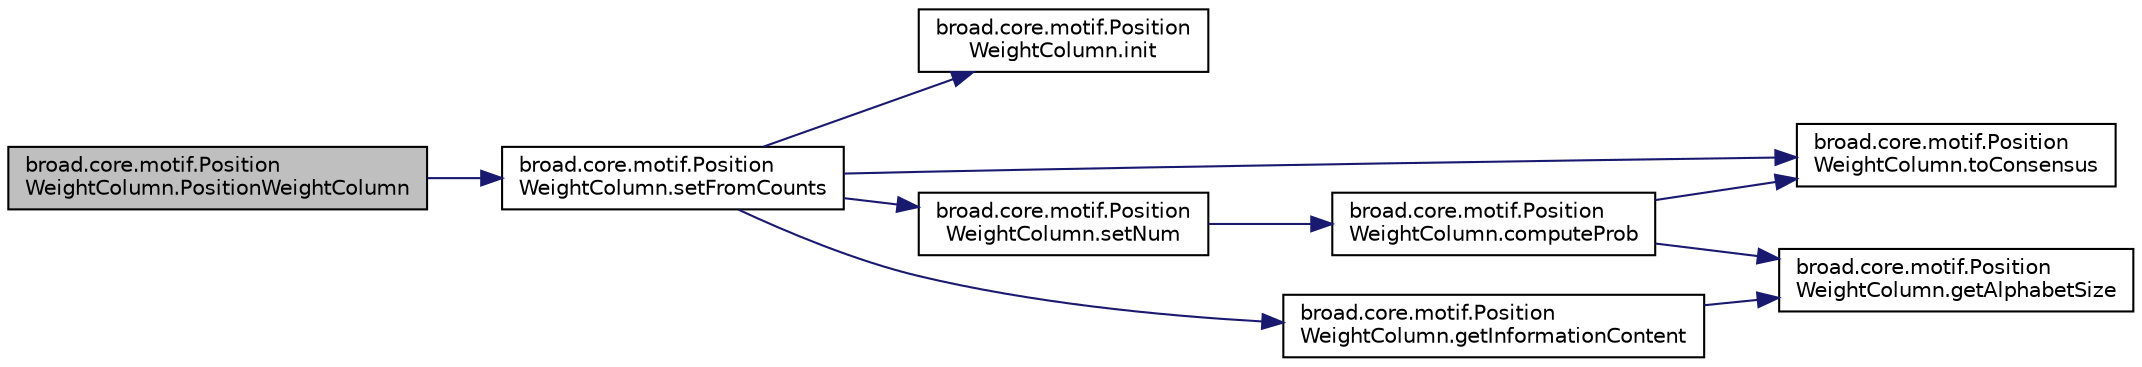 digraph "broad.core.motif.PositionWeightColumn.PositionWeightColumn"
{
  edge [fontname="Helvetica",fontsize="10",labelfontname="Helvetica",labelfontsize="10"];
  node [fontname="Helvetica",fontsize="10",shape=record];
  rankdir="LR";
  Node1 [label="broad.core.motif.Position\lWeightColumn.PositionWeightColumn",height=0.2,width=0.4,color="black", fillcolor="grey75", style="filled" fontcolor="black"];
  Node1 -> Node2 [color="midnightblue",fontsize="10",style="solid",fontname="Helvetica"];
  Node2 [label="broad.core.motif.Position\lWeightColumn.setFromCounts",height=0.2,width=0.4,color="black", fillcolor="white", style="filled",URL="$classbroad_1_1core_1_1motif_1_1_position_weight_column.html#aa264b4ccb3a80288204ac503d629cda3"];
  Node2 -> Node3 [color="midnightblue",fontsize="10",style="solid",fontname="Helvetica"];
  Node3 [label="broad.core.motif.Position\lWeightColumn.init",height=0.2,width=0.4,color="black", fillcolor="white", style="filled",URL="$classbroad_1_1core_1_1motif_1_1_position_weight_column.html#af48227030027d230fa1bb09409a9c3e0"];
  Node2 -> Node4 [color="midnightblue",fontsize="10",style="solid",fontname="Helvetica"];
  Node4 [label="broad.core.motif.Position\lWeightColumn.setNum",height=0.2,width=0.4,color="black", fillcolor="white", style="filled",URL="$classbroad_1_1core_1_1motif_1_1_position_weight_column.html#a6a093c62c5e480fdb2896978d4fb97cd"];
  Node4 -> Node5 [color="midnightblue",fontsize="10",style="solid",fontname="Helvetica"];
  Node5 [label="broad.core.motif.Position\lWeightColumn.computeProb",height=0.2,width=0.4,color="black", fillcolor="white", style="filled",URL="$classbroad_1_1core_1_1motif_1_1_position_weight_column.html#a43ec5b48d9467a142242c9e3c4e4863e"];
  Node5 -> Node6 [color="midnightblue",fontsize="10",style="solid",fontname="Helvetica"];
  Node6 [label="broad.core.motif.Position\lWeightColumn.getAlphabetSize",height=0.2,width=0.4,color="black", fillcolor="white", style="filled",URL="$classbroad_1_1core_1_1motif_1_1_position_weight_column.html#a629eb4fe6442a462bc5b5c7352576364"];
  Node5 -> Node7 [color="midnightblue",fontsize="10",style="solid",fontname="Helvetica"];
  Node7 [label="broad.core.motif.Position\lWeightColumn.toConsensus",height=0.2,width=0.4,color="black", fillcolor="white", style="filled",URL="$classbroad_1_1core_1_1motif_1_1_position_weight_column.html#a66a4df9e60746c26f9b04962364ef26f"];
  Node2 -> Node7 [color="midnightblue",fontsize="10",style="solid",fontname="Helvetica"];
  Node2 -> Node8 [color="midnightblue",fontsize="10",style="solid",fontname="Helvetica"];
  Node8 [label="broad.core.motif.Position\lWeightColumn.getInformationContent",height=0.2,width=0.4,color="black", fillcolor="white", style="filled",URL="$classbroad_1_1core_1_1motif_1_1_position_weight_column.html#ac3d42c98e9344071ac290237548d7337"];
  Node8 -> Node6 [color="midnightblue",fontsize="10",style="solid",fontname="Helvetica"];
}
